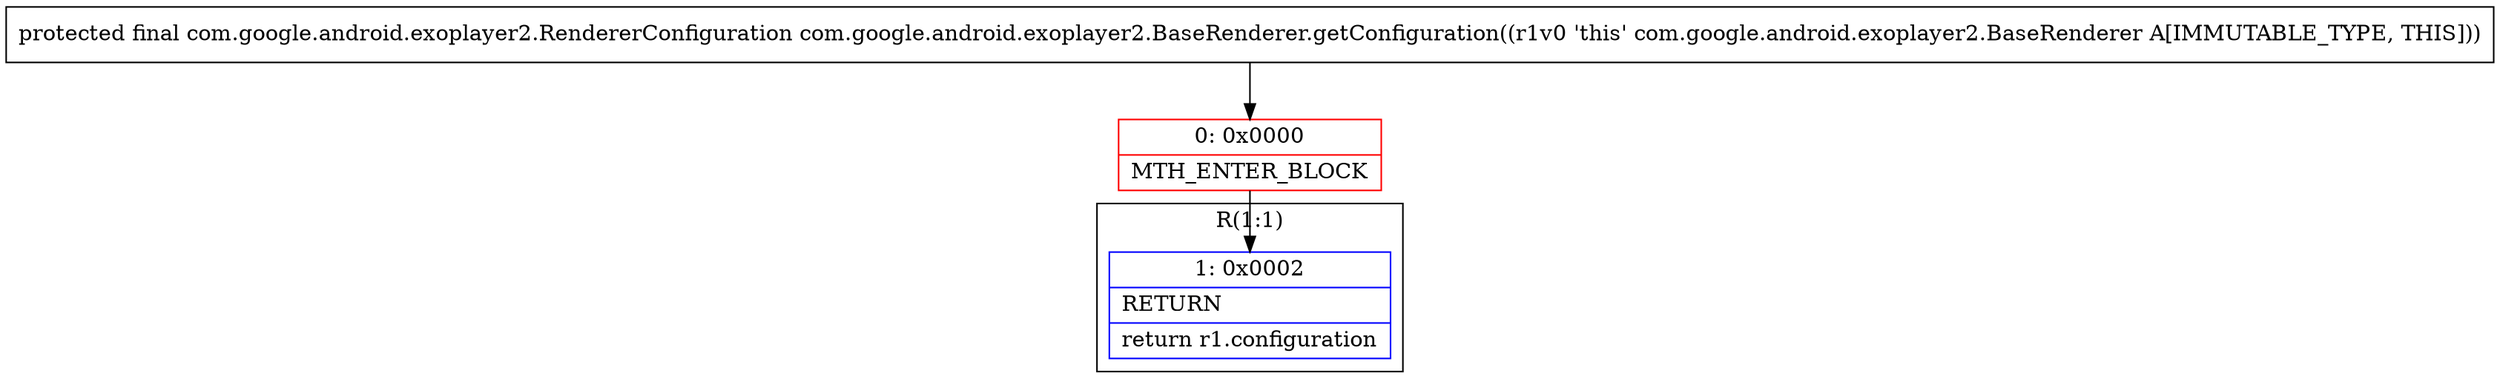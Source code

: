 digraph "CFG forcom.google.android.exoplayer2.BaseRenderer.getConfiguration()Lcom\/google\/android\/exoplayer2\/RendererConfiguration;" {
subgraph cluster_Region_1455431084 {
label = "R(1:1)";
node [shape=record,color=blue];
Node_1 [shape=record,label="{1\:\ 0x0002|RETURN\l|return r1.configuration\l}"];
}
Node_0 [shape=record,color=red,label="{0\:\ 0x0000|MTH_ENTER_BLOCK\l}"];
MethodNode[shape=record,label="{protected final com.google.android.exoplayer2.RendererConfiguration com.google.android.exoplayer2.BaseRenderer.getConfiguration((r1v0 'this' com.google.android.exoplayer2.BaseRenderer A[IMMUTABLE_TYPE, THIS])) }"];
MethodNode -> Node_0;
Node_0 -> Node_1;
}

